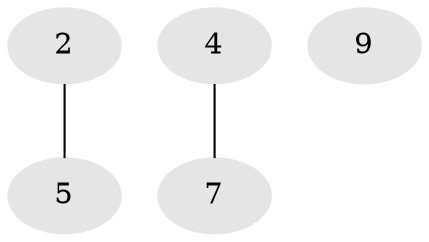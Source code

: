 // Generated by graph-tools (version 1.1) at 2025/46/02/15/25 05:46:28]
// undirected, 5 vertices, 2 edges
graph export_dot {
graph [start="1"]
  node [color=gray90,style=filled];
  2 [super="+1+3"];
  4 [super="+3+11"];
  5 [super="+6+8"];
  7 [super="+13+16"];
  9 [super="+8+10+12+15"];
  2 -- 5;
  4 -- 7;
}
